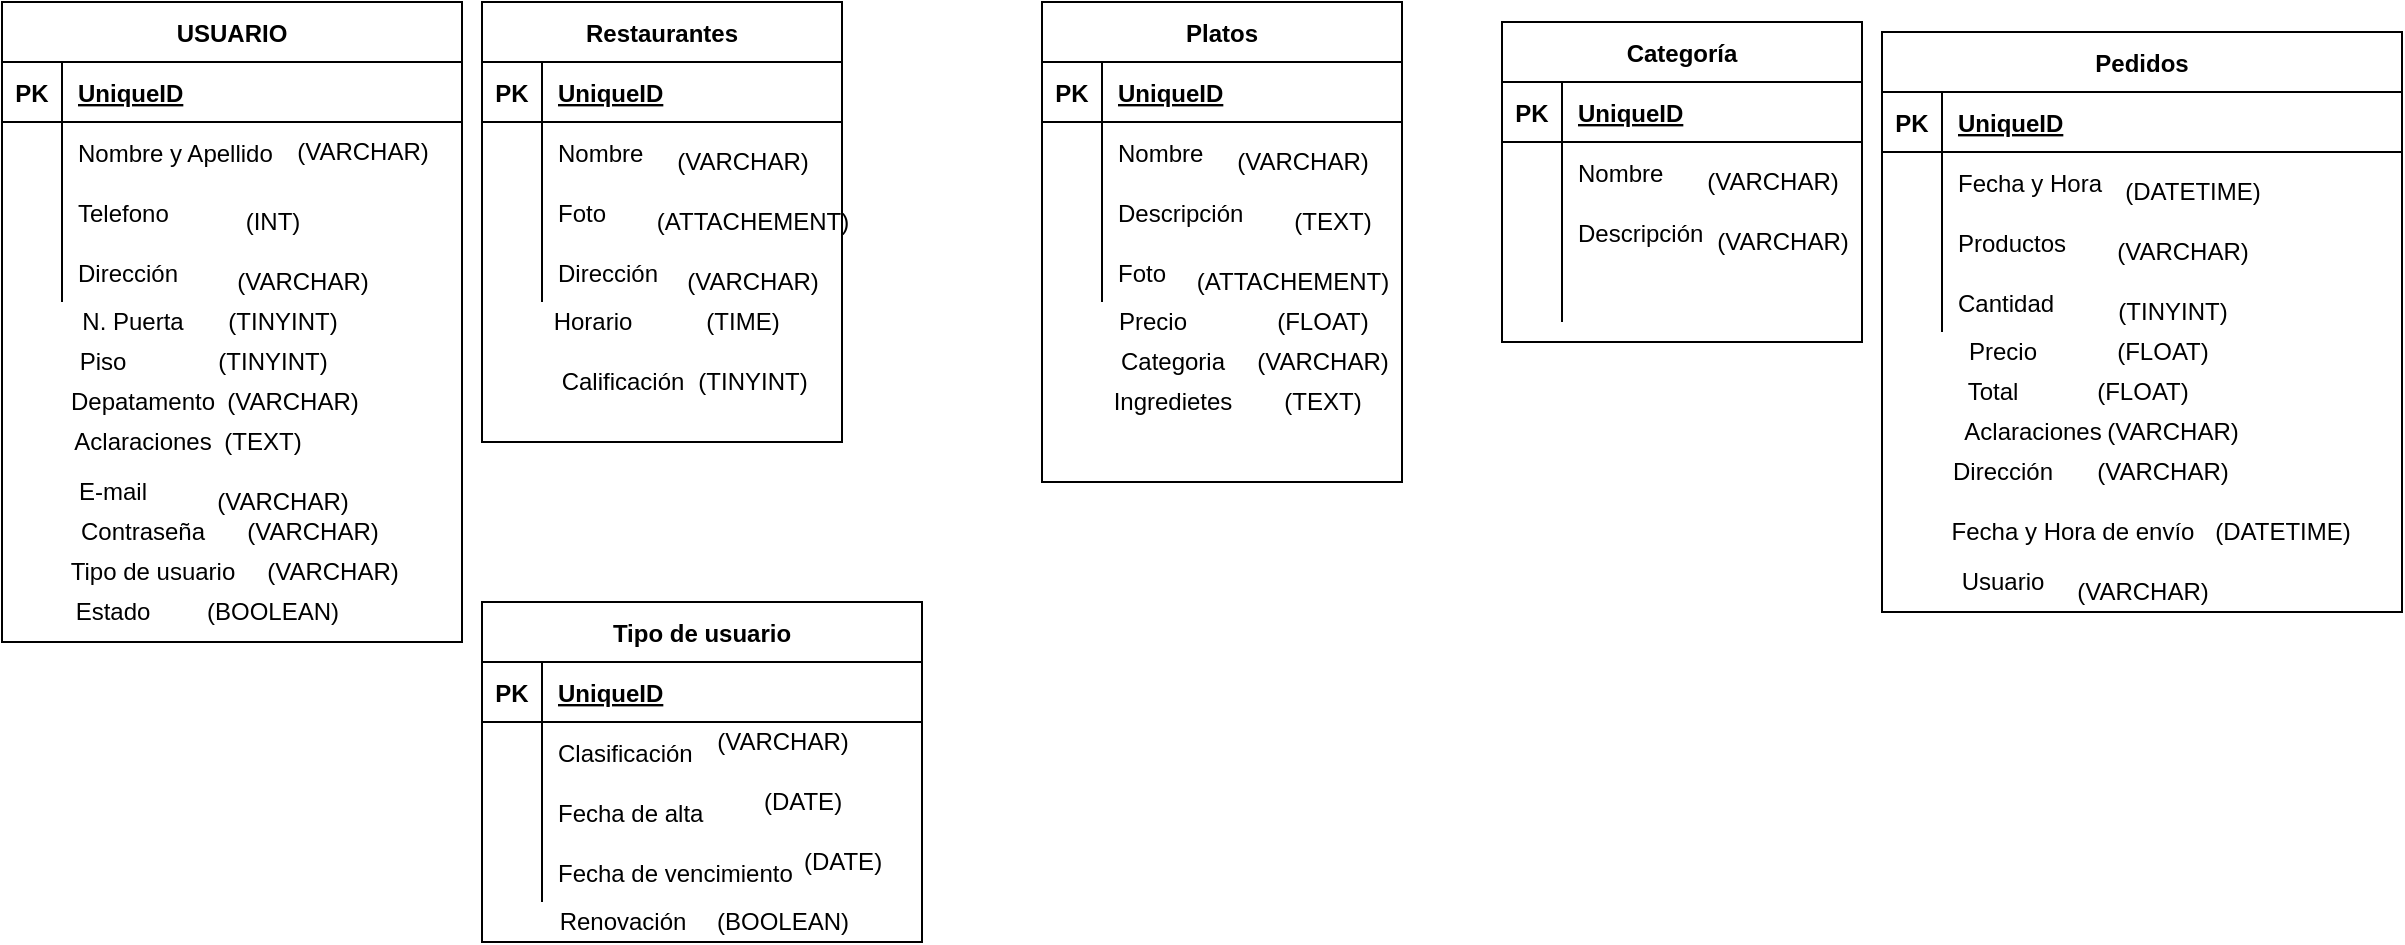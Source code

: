 <mxfile version="14.5.1" type="device"><diagram id="crkrDCJFXQ_TlzI3vrUz" name="Page-1"><mxGraphModel dx="2316" dy="540" grid="1" gridSize="10" guides="1" tooltips="1" connect="1" arrows="1" fold="1" page="1" pageScale="1" pageWidth="850" pageHeight="1100" math="0" shadow="0"><root><mxCell id="0"/><mxCell id="1" parent="0"/><mxCell id="PZt4VEwoONjxv8NdzKE9-1" value="Restaurantes" style="shape=table;startSize=30;container=1;collapsible=1;childLayout=tableLayout;fixedRows=1;rowLines=0;fontStyle=1;align=center;resizeLast=1;" vertex="1" parent="1"><mxGeometry x="210" y="190" width="180" height="220" as="geometry"/></mxCell><mxCell id="PZt4VEwoONjxv8NdzKE9-2" value="" style="shape=partialRectangle;collapsible=0;dropTarget=0;pointerEvents=0;fillColor=none;top=0;left=0;bottom=1;right=0;points=[[0,0.5],[1,0.5]];portConstraint=eastwest;" vertex="1" parent="PZt4VEwoONjxv8NdzKE9-1"><mxGeometry y="30" width="180" height="30" as="geometry"/></mxCell><mxCell id="PZt4VEwoONjxv8NdzKE9-3" value="PK" style="shape=partialRectangle;connectable=0;fillColor=none;top=0;left=0;bottom=0;right=0;fontStyle=1;overflow=hidden;" vertex="1" parent="PZt4VEwoONjxv8NdzKE9-2"><mxGeometry width="30" height="30" as="geometry"/></mxCell><mxCell id="PZt4VEwoONjxv8NdzKE9-4" value="UniqueID" style="shape=partialRectangle;connectable=0;fillColor=none;top=0;left=0;bottom=0;right=0;align=left;spacingLeft=6;fontStyle=5;overflow=hidden;" vertex="1" parent="PZt4VEwoONjxv8NdzKE9-2"><mxGeometry x="30" width="150" height="30" as="geometry"/></mxCell><mxCell id="PZt4VEwoONjxv8NdzKE9-5" value="" style="shape=partialRectangle;collapsible=0;dropTarget=0;pointerEvents=0;fillColor=none;top=0;left=0;bottom=0;right=0;points=[[0,0.5],[1,0.5]];portConstraint=eastwest;" vertex="1" parent="PZt4VEwoONjxv8NdzKE9-1"><mxGeometry y="60" width="180" height="30" as="geometry"/></mxCell><mxCell id="PZt4VEwoONjxv8NdzKE9-6" value="" style="shape=partialRectangle;connectable=0;fillColor=none;top=0;left=0;bottom=0;right=0;editable=1;overflow=hidden;" vertex="1" parent="PZt4VEwoONjxv8NdzKE9-5"><mxGeometry width="30" height="30" as="geometry"/></mxCell><mxCell id="PZt4VEwoONjxv8NdzKE9-7" value="Nombre" style="shape=partialRectangle;connectable=0;fillColor=none;top=0;left=0;bottom=0;right=0;align=left;spacingLeft=6;overflow=hidden;" vertex="1" parent="PZt4VEwoONjxv8NdzKE9-5"><mxGeometry x="30" width="150" height="30" as="geometry"/></mxCell><mxCell id="PZt4VEwoONjxv8NdzKE9-8" value="" style="shape=partialRectangle;collapsible=0;dropTarget=0;pointerEvents=0;fillColor=none;top=0;left=0;bottom=0;right=0;points=[[0,0.5],[1,0.5]];portConstraint=eastwest;" vertex="1" parent="PZt4VEwoONjxv8NdzKE9-1"><mxGeometry y="90" width="180" height="30" as="geometry"/></mxCell><mxCell id="PZt4VEwoONjxv8NdzKE9-9" value="" style="shape=partialRectangle;connectable=0;fillColor=none;top=0;left=0;bottom=0;right=0;editable=1;overflow=hidden;" vertex="1" parent="PZt4VEwoONjxv8NdzKE9-8"><mxGeometry width="30" height="30" as="geometry"/></mxCell><mxCell id="PZt4VEwoONjxv8NdzKE9-10" value="Foto" style="shape=partialRectangle;connectable=0;fillColor=none;top=0;left=0;bottom=0;right=0;align=left;spacingLeft=6;overflow=hidden;" vertex="1" parent="PZt4VEwoONjxv8NdzKE9-8"><mxGeometry x="30" width="150" height="30" as="geometry"/></mxCell><mxCell id="PZt4VEwoONjxv8NdzKE9-11" value="" style="shape=partialRectangle;collapsible=0;dropTarget=0;pointerEvents=0;fillColor=none;top=0;left=0;bottom=0;right=0;points=[[0,0.5],[1,0.5]];portConstraint=eastwest;" vertex="1" parent="PZt4VEwoONjxv8NdzKE9-1"><mxGeometry y="120" width="180" height="30" as="geometry"/></mxCell><mxCell id="PZt4VEwoONjxv8NdzKE9-12" value="" style="shape=partialRectangle;connectable=0;fillColor=none;top=0;left=0;bottom=0;right=0;editable=1;overflow=hidden;" vertex="1" parent="PZt4VEwoONjxv8NdzKE9-11"><mxGeometry width="30" height="30" as="geometry"/></mxCell><mxCell id="PZt4VEwoONjxv8NdzKE9-13" value="Dirección" style="shape=partialRectangle;connectable=0;fillColor=none;top=0;left=0;bottom=0;right=0;align=left;spacingLeft=6;overflow=hidden;" vertex="1" parent="PZt4VEwoONjxv8NdzKE9-11"><mxGeometry x="30" width="150" height="30" as="geometry"/></mxCell><mxCell id="PZt4VEwoONjxv8NdzKE9-28" value="Horario" style="text;html=1;align=center;verticalAlign=middle;resizable=0;points=[];autosize=1;" vertex="1" parent="1"><mxGeometry x="240" y="340" width="50" height="20" as="geometry"/></mxCell><mxCell id="PZt4VEwoONjxv8NdzKE9-29" value="Calificación" style="text;html=1;align=center;verticalAlign=middle;resizable=0;points=[];autosize=1;" vertex="1" parent="1"><mxGeometry x="240" y="370" width="80" height="20" as="geometry"/></mxCell><mxCell id="PZt4VEwoONjxv8NdzKE9-30" value="Platos" style="shape=table;startSize=30;container=1;collapsible=1;childLayout=tableLayout;fixedRows=1;rowLines=0;fontStyle=1;align=center;resizeLast=1;" vertex="1" parent="1"><mxGeometry x="490" y="190" width="180" height="240" as="geometry"/></mxCell><mxCell id="PZt4VEwoONjxv8NdzKE9-31" value="" style="shape=partialRectangle;collapsible=0;dropTarget=0;pointerEvents=0;fillColor=none;top=0;left=0;bottom=1;right=0;points=[[0,0.5],[1,0.5]];portConstraint=eastwest;" vertex="1" parent="PZt4VEwoONjxv8NdzKE9-30"><mxGeometry y="30" width="180" height="30" as="geometry"/></mxCell><mxCell id="PZt4VEwoONjxv8NdzKE9-32" value="PK" style="shape=partialRectangle;connectable=0;fillColor=none;top=0;left=0;bottom=0;right=0;fontStyle=1;overflow=hidden;" vertex="1" parent="PZt4VEwoONjxv8NdzKE9-31"><mxGeometry width="30" height="30" as="geometry"/></mxCell><mxCell id="PZt4VEwoONjxv8NdzKE9-33" value="UniqueID" style="shape=partialRectangle;connectable=0;fillColor=none;top=0;left=0;bottom=0;right=0;align=left;spacingLeft=6;fontStyle=5;overflow=hidden;" vertex="1" parent="PZt4VEwoONjxv8NdzKE9-31"><mxGeometry x="30" width="150" height="30" as="geometry"/></mxCell><mxCell id="PZt4VEwoONjxv8NdzKE9-34" value="" style="shape=partialRectangle;collapsible=0;dropTarget=0;pointerEvents=0;fillColor=none;top=0;left=0;bottom=0;right=0;points=[[0,0.5],[1,0.5]];portConstraint=eastwest;" vertex="1" parent="PZt4VEwoONjxv8NdzKE9-30"><mxGeometry y="60" width="180" height="30" as="geometry"/></mxCell><mxCell id="PZt4VEwoONjxv8NdzKE9-35" value="" style="shape=partialRectangle;connectable=0;fillColor=none;top=0;left=0;bottom=0;right=0;editable=1;overflow=hidden;" vertex="1" parent="PZt4VEwoONjxv8NdzKE9-34"><mxGeometry width="30" height="30" as="geometry"/></mxCell><mxCell id="PZt4VEwoONjxv8NdzKE9-36" value="Nombre" style="shape=partialRectangle;connectable=0;fillColor=none;top=0;left=0;bottom=0;right=0;align=left;spacingLeft=6;overflow=hidden;" vertex="1" parent="PZt4VEwoONjxv8NdzKE9-34"><mxGeometry x="30" width="150" height="30" as="geometry"/></mxCell><mxCell id="PZt4VEwoONjxv8NdzKE9-37" value="" style="shape=partialRectangle;collapsible=0;dropTarget=0;pointerEvents=0;fillColor=none;top=0;left=0;bottom=0;right=0;points=[[0,0.5],[1,0.5]];portConstraint=eastwest;" vertex="1" parent="PZt4VEwoONjxv8NdzKE9-30"><mxGeometry y="90" width="180" height="30" as="geometry"/></mxCell><mxCell id="PZt4VEwoONjxv8NdzKE9-38" value="" style="shape=partialRectangle;connectable=0;fillColor=none;top=0;left=0;bottom=0;right=0;editable=1;overflow=hidden;" vertex="1" parent="PZt4VEwoONjxv8NdzKE9-37"><mxGeometry width="30" height="30" as="geometry"/></mxCell><mxCell id="PZt4VEwoONjxv8NdzKE9-39" value="Descripción" style="shape=partialRectangle;connectable=0;fillColor=none;top=0;left=0;bottom=0;right=0;align=left;spacingLeft=6;overflow=hidden;" vertex="1" parent="PZt4VEwoONjxv8NdzKE9-37"><mxGeometry x="30" width="150" height="30" as="geometry"/></mxCell><mxCell id="PZt4VEwoONjxv8NdzKE9-40" value="" style="shape=partialRectangle;collapsible=0;dropTarget=0;pointerEvents=0;fillColor=none;top=0;left=0;bottom=0;right=0;points=[[0,0.5],[1,0.5]];portConstraint=eastwest;" vertex="1" parent="PZt4VEwoONjxv8NdzKE9-30"><mxGeometry y="120" width="180" height="30" as="geometry"/></mxCell><mxCell id="PZt4VEwoONjxv8NdzKE9-41" value="" style="shape=partialRectangle;connectable=0;fillColor=none;top=0;left=0;bottom=0;right=0;editable=1;overflow=hidden;" vertex="1" parent="PZt4VEwoONjxv8NdzKE9-40"><mxGeometry width="30" height="30" as="geometry"/></mxCell><mxCell id="PZt4VEwoONjxv8NdzKE9-42" value="Foto" style="shape=partialRectangle;connectable=0;fillColor=none;top=0;left=0;bottom=0;right=0;align=left;spacingLeft=6;overflow=hidden;" vertex="1" parent="PZt4VEwoONjxv8NdzKE9-40"><mxGeometry x="30" width="150" height="30" as="geometry"/></mxCell><mxCell id="PZt4VEwoONjxv8NdzKE9-43" value="Precio" style="text;html=1;align=center;verticalAlign=middle;resizable=0;points=[];autosize=1;" vertex="1" parent="1"><mxGeometry x="520" y="340" width="50" height="20" as="geometry"/></mxCell><mxCell id="PZt4VEwoONjxv8NdzKE9-44" value="Categoria" style="text;html=1;align=center;verticalAlign=middle;resizable=0;points=[];autosize=1;" vertex="1" parent="1"><mxGeometry x="520" y="360" width="70" height="20" as="geometry"/></mxCell><mxCell id="PZt4VEwoONjxv8NdzKE9-45" value="Categoría" style="shape=table;startSize=30;container=1;collapsible=1;childLayout=tableLayout;fixedRows=1;rowLines=0;fontStyle=1;align=center;resizeLast=1;" vertex="1" parent="1"><mxGeometry x="720" y="200" width="180" height="160" as="geometry"/></mxCell><mxCell id="PZt4VEwoONjxv8NdzKE9-46" value="" style="shape=partialRectangle;collapsible=0;dropTarget=0;pointerEvents=0;fillColor=none;top=0;left=0;bottom=1;right=0;points=[[0,0.5],[1,0.5]];portConstraint=eastwest;" vertex="1" parent="PZt4VEwoONjxv8NdzKE9-45"><mxGeometry y="30" width="180" height="30" as="geometry"/></mxCell><mxCell id="PZt4VEwoONjxv8NdzKE9-47" value="PK" style="shape=partialRectangle;connectable=0;fillColor=none;top=0;left=0;bottom=0;right=0;fontStyle=1;overflow=hidden;" vertex="1" parent="PZt4VEwoONjxv8NdzKE9-46"><mxGeometry width="30" height="30" as="geometry"/></mxCell><mxCell id="PZt4VEwoONjxv8NdzKE9-48" value="UniqueID" style="shape=partialRectangle;connectable=0;fillColor=none;top=0;left=0;bottom=0;right=0;align=left;spacingLeft=6;fontStyle=5;overflow=hidden;" vertex="1" parent="PZt4VEwoONjxv8NdzKE9-46"><mxGeometry x="30" width="150" height="30" as="geometry"/></mxCell><mxCell id="PZt4VEwoONjxv8NdzKE9-49" value="" style="shape=partialRectangle;collapsible=0;dropTarget=0;pointerEvents=0;fillColor=none;top=0;left=0;bottom=0;right=0;points=[[0,0.5],[1,0.5]];portConstraint=eastwest;" vertex="1" parent="PZt4VEwoONjxv8NdzKE9-45"><mxGeometry y="60" width="180" height="30" as="geometry"/></mxCell><mxCell id="PZt4VEwoONjxv8NdzKE9-50" value="" style="shape=partialRectangle;connectable=0;fillColor=none;top=0;left=0;bottom=0;right=0;editable=1;overflow=hidden;" vertex="1" parent="PZt4VEwoONjxv8NdzKE9-49"><mxGeometry width="30" height="30" as="geometry"/></mxCell><mxCell id="PZt4VEwoONjxv8NdzKE9-51" value="Nombre" style="shape=partialRectangle;connectable=0;fillColor=none;top=0;left=0;bottom=0;right=0;align=left;spacingLeft=6;overflow=hidden;" vertex="1" parent="PZt4VEwoONjxv8NdzKE9-49"><mxGeometry x="30" width="150" height="30" as="geometry"/></mxCell><mxCell id="PZt4VEwoONjxv8NdzKE9-52" value="" style="shape=partialRectangle;collapsible=0;dropTarget=0;pointerEvents=0;fillColor=none;top=0;left=0;bottom=0;right=0;points=[[0,0.5],[1,0.5]];portConstraint=eastwest;" vertex="1" parent="PZt4VEwoONjxv8NdzKE9-45"><mxGeometry y="90" width="180" height="30" as="geometry"/></mxCell><mxCell id="PZt4VEwoONjxv8NdzKE9-53" value="" style="shape=partialRectangle;connectable=0;fillColor=none;top=0;left=0;bottom=0;right=0;editable=1;overflow=hidden;" vertex="1" parent="PZt4VEwoONjxv8NdzKE9-52"><mxGeometry width="30" height="30" as="geometry"/></mxCell><mxCell id="PZt4VEwoONjxv8NdzKE9-54" value="Descripción" style="shape=partialRectangle;connectable=0;fillColor=none;top=0;left=0;bottom=0;right=0;align=left;spacingLeft=6;overflow=hidden;" vertex="1" parent="PZt4VEwoONjxv8NdzKE9-52"><mxGeometry x="30" width="150" height="30" as="geometry"/></mxCell><mxCell id="PZt4VEwoONjxv8NdzKE9-55" value="" style="shape=partialRectangle;collapsible=0;dropTarget=0;pointerEvents=0;fillColor=none;top=0;left=0;bottom=0;right=0;points=[[0,0.5],[1,0.5]];portConstraint=eastwest;" vertex="1" parent="PZt4VEwoONjxv8NdzKE9-45"><mxGeometry y="120" width="180" height="30" as="geometry"/></mxCell><mxCell id="PZt4VEwoONjxv8NdzKE9-56" value="" style="shape=partialRectangle;connectable=0;fillColor=none;top=0;left=0;bottom=0;right=0;editable=1;overflow=hidden;" vertex="1" parent="PZt4VEwoONjxv8NdzKE9-55"><mxGeometry width="30" height="30" as="geometry"/></mxCell><mxCell id="PZt4VEwoONjxv8NdzKE9-57" value="" style="shape=partialRectangle;connectable=0;fillColor=none;top=0;left=0;bottom=0;right=0;align=left;spacingLeft=6;overflow=hidden;" vertex="1" parent="PZt4VEwoONjxv8NdzKE9-55"><mxGeometry x="30" width="150" height="30" as="geometry"/></mxCell><mxCell id="PZt4VEwoONjxv8NdzKE9-58" value="Ingredietes" style="text;html=1;align=center;verticalAlign=middle;resizable=0;points=[];autosize=1;" vertex="1" parent="1"><mxGeometry x="520" y="380" width="70" height="20" as="geometry"/></mxCell><mxCell id="PZt4VEwoONjxv8NdzKE9-59" value="Pedidos" style="shape=table;startSize=30;container=1;collapsible=1;childLayout=tableLayout;fixedRows=1;rowLines=0;fontStyle=1;align=center;resizeLast=1;" vertex="1" parent="1"><mxGeometry x="910" y="205" width="260" height="290" as="geometry"/></mxCell><mxCell id="PZt4VEwoONjxv8NdzKE9-60" value="" style="shape=partialRectangle;collapsible=0;dropTarget=0;pointerEvents=0;fillColor=none;top=0;left=0;bottom=1;right=0;points=[[0,0.5],[1,0.5]];portConstraint=eastwest;" vertex="1" parent="PZt4VEwoONjxv8NdzKE9-59"><mxGeometry y="30" width="260" height="30" as="geometry"/></mxCell><mxCell id="PZt4VEwoONjxv8NdzKE9-61" value="PK" style="shape=partialRectangle;connectable=0;fillColor=none;top=0;left=0;bottom=0;right=0;fontStyle=1;overflow=hidden;" vertex="1" parent="PZt4VEwoONjxv8NdzKE9-60"><mxGeometry width="30" height="30" as="geometry"/></mxCell><mxCell id="PZt4VEwoONjxv8NdzKE9-62" value="UniqueID" style="shape=partialRectangle;connectable=0;fillColor=none;top=0;left=0;bottom=0;right=0;align=left;spacingLeft=6;fontStyle=5;overflow=hidden;" vertex="1" parent="PZt4VEwoONjxv8NdzKE9-60"><mxGeometry x="30" width="230" height="30" as="geometry"/></mxCell><mxCell id="PZt4VEwoONjxv8NdzKE9-63" value="" style="shape=partialRectangle;collapsible=0;dropTarget=0;pointerEvents=0;fillColor=none;top=0;left=0;bottom=0;right=0;points=[[0,0.5],[1,0.5]];portConstraint=eastwest;" vertex="1" parent="PZt4VEwoONjxv8NdzKE9-59"><mxGeometry y="60" width="260" height="30" as="geometry"/></mxCell><mxCell id="PZt4VEwoONjxv8NdzKE9-64" value="" style="shape=partialRectangle;connectable=0;fillColor=none;top=0;left=0;bottom=0;right=0;editable=1;overflow=hidden;" vertex="1" parent="PZt4VEwoONjxv8NdzKE9-63"><mxGeometry width="30" height="30" as="geometry"/></mxCell><mxCell id="PZt4VEwoONjxv8NdzKE9-65" value="Fecha y Hora" style="shape=partialRectangle;connectable=0;fillColor=none;top=0;left=0;bottom=0;right=0;align=left;spacingLeft=6;overflow=hidden;" vertex="1" parent="PZt4VEwoONjxv8NdzKE9-63"><mxGeometry x="30" width="230" height="30" as="geometry"/></mxCell><mxCell id="PZt4VEwoONjxv8NdzKE9-66" value="" style="shape=partialRectangle;collapsible=0;dropTarget=0;pointerEvents=0;fillColor=none;top=0;left=0;bottom=0;right=0;points=[[0,0.5],[1,0.5]];portConstraint=eastwest;" vertex="1" parent="PZt4VEwoONjxv8NdzKE9-59"><mxGeometry y="90" width="260" height="30" as="geometry"/></mxCell><mxCell id="PZt4VEwoONjxv8NdzKE9-67" value="" style="shape=partialRectangle;connectable=0;fillColor=none;top=0;left=0;bottom=0;right=0;editable=1;overflow=hidden;" vertex="1" parent="PZt4VEwoONjxv8NdzKE9-66"><mxGeometry width="30" height="30" as="geometry"/></mxCell><mxCell id="PZt4VEwoONjxv8NdzKE9-68" value="Productos" style="shape=partialRectangle;connectable=0;fillColor=none;top=0;left=0;bottom=0;right=0;align=left;spacingLeft=6;overflow=hidden;" vertex="1" parent="PZt4VEwoONjxv8NdzKE9-66"><mxGeometry x="30" width="230" height="30" as="geometry"/></mxCell><mxCell id="PZt4VEwoONjxv8NdzKE9-69" value="" style="shape=partialRectangle;collapsible=0;dropTarget=0;pointerEvents=0;fillColor=none;top=0;left=0;bottom=0;right=0;points=[[0,0.5],[1,0.5]];portConstraint=eastwest;" vertex="1" parent="PZt4VEwoONjxv8NdzKE9-59"><mxGeometry y="120" width="260" height="30" as="geometry"/></mxCell><mxCell id="PZt4VEwoONjxv8NdzKE9-70" value="" style="shape=partialRectangle;connectable=0;fillColor=none;top=0;left=0;bottom=0;right=0;editable=1;overflow=hidden;" vertex="1" parent="PZt4VEwoONjxv8NdzKE9-69"><mxGeometry width="30" height="30" as="geometry"/></mxCell><mxCell id="PZt4VEwoONjxv8NdzKE9-71" value="Cantidad" style="shape=partialRectangle;connectable=0;fillColor=none;top=0;left=0;bottom=0;right=0;align=left;spacingLeft=6;overflow=hidden;" vertex="1" parent="PZt4VEwoONjxv8NdzKE9-69"><mxGeometry x="30" width="230" height="30" as="geometry"/></mxCell><mxCell id="PZt4VEwoONjxv8NdzKE9-73" value="Precio" style="text;html=1;align=center;verticalAlign=middle;resizable=0;points=[];autosize=1;" vertex="1" parent="1"><mxGeometry x="945" y="355" width="50" height="20" as="geometry"/></mxCell><mxCell id="PZt4VEwoONjxv8NdzKE9-74" value="Total" style="text;html=1;align=center;verticalAlign=middle;resizable=0;points=[];autosize=1;" vertex="1" parent="1"><mxGeometry x="945" y="375" width="40" height="20" as="geometry"/></mxCell><mxCell id="PZt4VEwoONjxv8NdzKE9-75" value="Aclaraciones" style="text;html=1;align=center;verticalAlign=middle;resizable=0;points=[];autosize=1;" vertex="1" parent="1"><mxGeometry x="945" y="395" width="80" height="20" as="geometry"/></mxCell><mxCell id="PZt4VEwoONjxv8NdzKE9-76" value="Dirección" style="text;html=1;align=center;verticalAlign=middle;resizable=0;points=[];autosize=1;" vertex="1" parent="1"><mxGeometry x="935" y="415" width="70" height="20" as="geometry"/></mxCell><mxCell id="PZt4VEwoONjxv8NdzKE9-77" value="Fecha y Hora de envío" style="text;html=1;align=center;verticalAlign=middle;resizable=0;points=[];autosize=1;" vertex="1" parent="1"><mxGeometry x="935" y="445" width="140" height="20" as="geometry"/></mxCell><mxCell id="PZt4VEwoONjxv8NdzKE9-78" value="(VARCHAR)" style="text;html=1;align=center;verticalAlign=middle;resizable=0;points=[];autosize=1;" vertex="1" parent="1"><mxGeometry x="300" y="260" width="80" height="20" as="geometry"/></mxCell><mxCell id="PZt4VEwoONjxv8NdzKE9-79" value="(VARCHAR)" style="text;html=1;align=center;verticalAlign=middle;resizable=0;points=[];autosize=1;" vertex="1" parent="1"><mxGeometry x="815" y="270" width="80" height="20" as="geometry"/></mxCell><mxCell id="PZt4VEwoONjxv8NdzKE9-80" value="(VARCHAR)" style="text;html=1;align=center;verticalAlign=middle;resizable=0;points=[];autosize=1;" vertex="1" parent="1"><mxGeometry x="580" y="260" width="80" height="20" as="geometry"/></mxCell><mxCell id="PZt4VEwoONjxv8NdzKE9-81" value="(VARCHAR)" style="text;html=1;align=center;verticalAlign=middle;resizable=0;points=[];autosize=1;" vertex="1" parent="1"><mxGeometry x="305" y="320" width="80" height="20" as="geometry"/></mxCell><mxCell id="PZt4VEwoONjxv8NdzKE9-82" value="(ATTACHEMENT)" style="text;html=1;align=center;verticalAlign=middle;resizable=0;points=[];autosize=1;" vertex="1" parent="1"><mxGeometry x="290" y="290" width="110" height="20" as="geometry"/></mxCell><mxCell id="PZt4VEwoONjxv8NdzKE9-84" value="(ATTACHEMENT)" style="text;html=1;align=center;verticalAlign=middle;resizable=0;points=[];autosize=1;" vertex="1" parent="1"><mxGeometry x="560" y="320" width="110" height="20" as="geometry"/></mxCell><mxCell id="PZt4VEwoONjxv8NdzKE9-85" value="(TIME)" style="text;html=1;align=center;verticalAlign=middle;resizable=0;points=[];autosize=1;" vertex="1" parent="1"><mxGeometry x="315" y="340" width="50" height="20" as="geometry"/></mxCell><mxCell id="PZt4VEwoONjxv8NdzKE9-86" value="(TINYINT)" style="text;html=1;align=center;verticalAlign=middle;resizable=0;points=[];autosize=1;" vertex="1" parent="1"><mxGeometry x="310" y="370" width="70" height="20" as="geometry"/></mxCell><mxCell id="PZt4VEwoONjxv8NdzKE9-87" value="(TEXT)" style="text;html=1;align=center;verticalAlign=middle;resizable=0;points=[];autosize=1;" vertex="1" parent="1"><mxGeometry x="610" y="290" width="50" height="20" as="geometry"/></mxCell><mxCell id="PZt4VEwoONjxv8NdzKE9-88" value="(VARCHAR)" style="text;html=1;align=center;verticalAlign=middle;resizable=0;points=[];autosize=1;" vertex="1" parent="1"><mxGeometry x="820" y="300" width="80" height="20" as="geometry"/></mxCell><mxCell id="PZt4VEwoONjxv8NdzKE9-90" value="(VARCHAR)" style="text;html=1;align=center;verticalAlign=middle;resizable=0;points=[];autosize=1;" vertex="1" parent="1"><mxGeometry x="590" y="360" width="80" height="20" as="geometry"/></mxCell><mxCell id="PZt4VEwoONjxv8NdzKE9-91" value="(TEXT)" style="text;html=1;align=center;verticalAlign=middle;resizable=0;points=[];autosize=1;" vertex="1" parent="1"><mxGeometry x="605" y="380" width="50" height="20" as="geometry"/></mxCell><mxCell id="PZt4VEwoONjxv8NdzKE9-92" value="(DATETIME)" style="text;html=1;align=center;verticalAlign=middle;resizable=0;points=[];autosize=1;" vertex="1" parent="1"><mxGeometry x="1025" y="275" width="80" height="20" as="geometry"/></mxCell><mxCell id="PZt4VEwoONjxv8NdzKE9-94" value="(DATETIME)" style="text;html=1;align=center;verticalAlign=middle;resizable=0;points=[];autosize=1;" vertex="1" parent="1"><mxGeometry x="1070" y="445" width="80" height="20" as="geometry"/></mxCell><mxCell id="PZt4VEwoONjxv8NdzKE9-98" value="(VARCHAR)" style="text;html=1;align=center;verticalAlign=middle;resizable=0;points=[];autosize=1;" vertex="1" parent="1"><mxGeometry x="1020" y="305" width="80" height="20" as="geometry"/></mxCell><mxCell id="PZt4VEwoONjxv8NdzKE9-99" value="(TINYINT)" style="text;html=1;align=center;verticalAlign=middle;resizable=0;points=[];autosize=1;" vertex="1" parent="1"><mxGeometry x="1020" y="335" width="70" height="20" as="geometry"/></mxCell><mxCell id="PZt4VEwoONjxv8NdzKE9-101" value="(FLOAT)" style="text;html=1;align=center;verticalAlign=middle;resizable=0;points=[];autosize=1;" vertex="1" parent="1"><mxGeometry x="1010" y="375" width="60" height="20" as="geometry"/></mxCell><mxCell id="PZt4VEwoONjxv8NdzKE9-102" value="(VARCHAR)" style="text;html=1;align=center;verticalAlign=middle;resizable=0;points=[];autosize=1;" vertex="1" parent="1"><mxGeometry x="1015" y="395" width="80" height="20" as="geometry"/></mxCell><mxCell id="PZt4VEwoONjxv8NdzKE9-103" value="(VARCHAR)" style="text;html=1;align=center;verticalAlign=middle;resizable=0;points=[];autosize=1;" vertex="1" parent="1"><mxGeometry x="1010" y="415" width="80" height="20" as="geometry"/></mxCell><mxCell id="PZt4VEwoONjxv8NdzKE9-104" value="(FLOAT)" style="text;html=1;align=center;verticalAlign=middle;resizable=0;points=[];autosize=1;" vertex="1" parent="1"><mxGeometry x="600" y="340" width="60" height="20" as="geometry"/></mxCell><mxCell id="PZt4VEwoONjxv8NdzKE9-105" value="(FLOAT)" style="text;html=1;align=center;verticalAlign=middle;resizable=0;points=[];autosize=1;" vertex="1" parent="1"><mxGeometry x="1020" y="355" width="60" height="20" as="geometry"/></mxCell><mxCell id="PZt4VEwoONjxv8NdzKE9-106" value="USUARIO" style="shape=table;startSize=30;container=1;collapsible=1;childLayout=tableLayout;fixedRows=1;rowLines=0;fontStyle=1;align=center;resizeLast=1;" vertex="1" parent="1"><mxGeometry x="-30" y="190" width="230" height="320" as="geometry"/></mxCell><mxCell id="PZt4VEwoONjxv8NdzKE9-107" value="" style="shape=partialRectangle;collapsible=0;dropTarget=0;pointerEvents=0;fillColor=none;top=0;left=0;bottom=1;right=0;points=[[0,0.5],[1,0.5]];portConstraint=eastwest;" vertex="1" parent="PZt4VEwoONjxv8NdzKE9-106"><mxGeometry y="30" width="230" height="30" as="geometry"/></mxCell><mxCell id="PZt4VEwoONjxv8NdzKE9-108" value="PK" style="shape=partialRectangle;connectable=0;fillColor=none;top=0;left=0;bottom=0;right=0;fontStyle=1;overflow=hidden;" vertex="1" parent="PZt4VEwoONjxv8NdzKE9-107"><mxGeometry width="30" height="30" as="geometry"/></mxCell><mxCell id="PZt4VEwoONjxv8NdzKE9-109" value="UniqueID" style="shape=partialRectangle;connectable=0;fillColor=none;top=0;left=0;bottom=0;right=0;align=left;spacingLeft=6;fontStyle=5;overflow=hidden;" vertex="1" parent="PZt4VEwoONjxv8NdzKE9-107"><mxGeometry x="30" width="200" height="30" as="geometry"/></mxCell><mxCell id="PZt4VEwoONjxv8NdzKE9-110" value="" style="shape=partialRectangle;collapsible=0;dropTarget=0;pointerEvents=0;fillColor=none;top=0;left=0;bottom=0;right=0;points=[[0,0.5],[1,0.5]];portConstraint=eastwest;" vertex="1" parent="PZt4VEwoONjxv8NdzKE9-106"><mxGeometry y="60" width="230" height="30" as="geometry"/></mxCell><mxCell id="PZt4VEwoONjxv8NdzKE9-111" value="" style="shape=partialRectangle;connectable=0;fillColor=none;top=0;left=0;bottom=0;right=0;editable=1;overflow=hidden;" vertex="1" parent="PZt4VEwoONjxv8NdzKE9-110"><mxGeometry width="30" height="30" as="geometry"/></mxCell><mxCell id="PZt4VEwoONjxv8NdzKE9-112" value="Nombre y Apellido" style="shape=partialRectangle;connectable=0;fillColor=none;top=0;left=0;bottom=0;right=0;align=left;spacingLeft=6;overflow=hidden;" vertex="1" parent="PZt4VEwoONjxv8NdzKE9-110"><mxGeometry x="30" width="200" height="30" as="geometry"/></mxCell><mxCell id="PZt4VEwoONjxv8NdzKE9-113" value="" style="shape=partialRectangle;collapsible=0;dropTarget=0;pointerEvents=0;fillColor=none;top=0;left=0;bottom=0;right=0;points=[[0,0.5],[1,0.5]];portConstraint=eastwest;" vertex="1" parent="PZt4VEwoONjxv8NdzKE9-106"><mxGeometry y="90" width="230" height="30" as="geometry"/></mxCell><mxCell id="PZt4VEwoONjxv8NdzKE9-114" value="" style="shape=partialRectangle;connectable=0;fillColor=none;top=0;left=0;bottom=0;right=0;editable=1;overflow=hidden;" vertex="1" parent="PZt4VEwoONjxv8NdzKE9-113"><mxGeometry width="30" height="30" as="geometry"/></mxCell><mxCell id="PZt4VEwoONjxv8NdzKE9-115" value="Telefono" style="shape=partialRectangle;connectable=0;fillColor=none;top=0;left=0;bottom=0;right=0;align=left;spacingLeft=6;overflow=hidden;" vertex="1" parent="PZt4VEwoONjxv8NdzKE9-113"><mxGeometry x="30" width="200" height="30" as="geometry"/></mxCell><mxCell id="PZt4VEwoONjxv8NdzKE9-116" value="" style="shape=partialRectangle;collapsible=0;dropTarget=0;pointerEvents=0;fillColor=none;top=0;left=0;bottom=0;right=0;points=[[0,0.5],[1,0.5]];portConstraint=eastwest;" vertex="1" parent="PZt4VEwoONjxv8NdzKE9-106"><mxGeometry y="120" width="230" height="30" as="geometry"/></mxCell><mxCell id="PZt4VEwoONjxv8NdzKE9-117" value="" style="shape=partialRectangle;connectable=0;fillColor=none;top=0;left=0;bottom=0;right=0;editable=1;overflow=hidden;" vertex="1" parent="PZt4VEwoONjxv8NdzKE9-116"><mxGeometry width="30" height="30" as="geometry"/></mxCell><mxCell id="PZt4VEwoONjxv8NdzKE9-118" value="Dirección" style="shape=partialRectangle;connectable=0;fillColor=none;top=0;left=0;bottom=0;right=0;align=left;spacingLeft=6;overflow=hidden;" vertex="1" parent="PZt4VEwoONjxv8NdzKE9-116"><mxGeometry x="30" width="200" height="30" as="geometry"/></mxCell><mxCell id="PZt4VEwoONjxv8NdzKE9-119" value="Usuario" style="text;html=1;align=center;verticalAlign=middle;resizable=0;points=[];autosize=1;" vertex="1" parent="1"><mxGeometry x="940" y="470" width="60" height="20" as="geometry"/></mxCell><mxCell id="PZt4VEwoONjxv8NdzKE9-120" value="(VARCHAR)" style="text;html=1;align=center;verticalAlign=middle;resizable=0;points=[];autosize=1;" vertex="1" parent="1"><mxGeometry x="1000" y="475" width="80" height="20" as="geometry"/></mxCell><mxCell id="PZt4VEwoONjxv8NdzKE9-121" value="Aclaraciones" style="text;html=1;align=center;verticalAlign=middle;resizable=0;points=[];autosize=1;" vertex="1" parent="1"><mxGeometry y="400" width="80" height="20" as="geometry"/></mxCell><mxCell id="PZt4VEwoONjxv8NdzKE9-122" value="E-mail" style="text;html=1;align=center;verticalAlign=middle;resizable=0;points=[];autosize=1;" vertex="1" parent="1"><mxGeometry y="425" width="50" height="20" as="geometry"/></mxCell><mxCell id="PZt4VEwoONjxv8NdzKE9-123" value="Contraseña" style="text;html=1;align=center;verticalAlign=middle;resizable=0;points=[];autosize=1;" vertex="1" parent="1"><mxGeometry y="445" width="80" height="20" as="geometry"/></mxCell><mxCell id="PZt4VEwoONjxv8NdzKE9-125" value="N. Puerta" style="text;html=1;align=center;verticalAlign=middle;resizable=0;points=[];autosize=1;" vertex="1" parent="1"><mxGeometry y="340" width="70" height="20" as="geometry"/></mxCell><mxCell id="PZt4VEwoONjxv8NdzKE9-126" value="Piso" style="text;html=1;align=center;verticalAlign=middle;resizable=0;points=[];autosize=1;" vertex="1" parent="1"><mxGeometry y="360" width="40" height="20" as="geometry"/></mxCell><mxCell id="PZt4VEwoONjxv8NdzKE9-128" value="Depatamento" style="text;html=1;align=center;verticalAlign=middle;resizable=0;points=[];autosize=1;" vertex="1" parent="1"><mxGeometry x="-5" y="380" width="90" height="20" as="geometry"/></mxCell><mxCell id="PZt4VEwoONjxv8NdzKE9-129" value="Tipo de usuario" style="text;html=1;align=center;verticalAlign=middle;resizable=0;points=[];autosize=1;" vertex="1" parent="1"><mxGeometry x="-5" y="465" width="100" height="20" as="geometry"/></mxCell><mxCell id="PZt4VEwoONjxv8NdzKE9-130" value="Estado" style="text;html=1;align=center;verticalAlign=middle;resizable=0;points=[];autosize=1;" vertex="1" parent="1"><mxGeometry y="485" width="50" height="20" as="geometry"/></mxCell><mxCell id="PZt4VEwoONjxv8NdzKE9-131" value="Tipo de usuario" style="shape=table;startSize=30;container=1;collapsible=1;childLayout=tableLayout;fixedRows=1;rowLines=0;fontStyle=1;align=center;resizeLast=1;" vertex="1" parent="1"><mxGeometry x="210" y="490" width="220" height="170" as="geometry"/></mxCell><mxCell id="PZt4VEwoONjxv8NdzKE9-132" value="" style="shape=partialRectangle;collapsible=0;dropTarget=0;pointerEvents=0;fillColor=none;top=0;left=0;bottom=1;right=0;points=[[0,0.5],[1,0.5]];portConstraint=eastwest;" vertex="1" parent="PZt4VEwoONjxv8NdzKE9-131"><mxGeometry y="30" width="220" height="30" as="geometry"/></mxCell><mxCell id="PZt4VEwoONjxv8NdzKE9-133" value="PK" style="shape=partialRectangle;connectable=0;fillColor=none;top=0;left=0;bottom=0;right=0;fontStyle=1;overflow=hidden;" vertex="1" parent="PZt4VEwoONjxv8NdzKE9-132"><mxGeometry width="30" height="30" as="geometry"/></mxCell><mxCell id="PZt4VEwoONjxv8NdzKE9-134" value="UniqueID" style="shape=partialRectangle;connectable=0;fillColor=none;top=0;left=0;bottom=0;right=0;align=left;spacingLeft=6;fontStyle=5;overflow=hidden;" vertex="1" parent="PZt4VEwoONjxv8NdzKE9-132"><mxGeometry x="30" width="190" height="30" as="geometry"/></mxCell><mxCell id="PZt4VEwoONjxv8NdzKE9-135" value="" style="shape=partialRectangle;collapsible=0;dropTarget=0;pointerEvents=0;fillColor=none;top=0;left=0;bottom=0;right=0;points=[[0,0.5],[1,0.5]];portConstraint=eastwest;" vertex="1" parent="PZt4VEwoONjxv8NdzKE9-131"><mxGeometry y="60" width="220" height="30" as="geometry"/></mxCell><mxCell id="PZt4VEwoONjxv8NdzKE9-136" value="" style="shape=partialRectangle;connectable=0;fillColor=none;top=0;left=0;bottom=0;right=0;editable=1;overflow=hidden;" vertex="1" parent="PZt4VEwoONjxv8NdzKE9-135"><mxGeometry width="30" height="30" as="geometry"/></mxCell><mxCell id="PZt4VEwoONjxv8NdzKE9-137" value="Clasificación" style="shape=partialRectangle;connectable=0;fillColor=none;top=0;left=0;bottom=0;right=0;align=left;spacingLeft=6;overflow=hidden;" vertex="1" parent="PZt4VEwoONjxv8NdzKE9-135"><mxGeometry x="30" width="190" height="30" as="geometry"/></mxCell><mxCell id="PZt4VEwoONjxv8NdzKE9-138" value="" style="shape=partialRectangle;collapsible=0;dropTarget=0;pointerEvents=0;fillColor=none;top=0;left=0;bottom=0;right=0;points=[[0,0.5],[1,0.5]];portConstraint=eastwest;" vertex="1" parent="PZt4VEwoONjxv8NdzKE9-131"><mxGeometry y="90" width="220" height="30" as="geometry"/></mxCell><mxCell id="PZt4VEwoONjxv8NdzKE9-139" value="" style="shape=partialRectangle;connectable=0;fillColor=none;top=0;left=0;bottom=0;right=0;editable=1;overflow=hidden;" vertex="1" parent="PZt4VEwoONjxv8NdzKE9-138"><mxGeometry width="30" height="30" as="geometry"/></mxCell><mxCell id="PZt4VEwoONjxv8NdzKE9-140" value="Fecha de alta" style="shape=partialRectangle;connectable=0;fillColor=none;top=0;left=0;bottom=0;right=0;align=left;spacingLeft=6;overflow=hidden;" vertex="1" parent="PZt4VEwoONjxv8NdzKE9-138"><mxGeometry x="30" width="190" height="30" as="geometry"/></mxCell><mxCell id="PZt4VEwoONjxv8NdzKE9-141" value="" style="shape=partialRectangle;collapsible=0;dropTarget=0;pointerEvents=0;fillColor=none;top=0;left=0;bottom=0;right=0;points=[[0,0.5],[1,0.5]];portConstraint=eastwest;" vertex="1" parent="PZt4VEwoONjxv8NdzKE9-131"><mxGeometry y="120" width="220" height="30" as="geometry"/></mxCell><mxCell id="PZt4VEwoONjxv8NdzKE9-142" value="" style="shape=partialRectangle;connectable=0;fillColor=none;top=0;left=0;bottom=0;right=0;editable=1;overflow=hidden;" vertex="1" parent="PZt4VEwoONjxv8NdzKE9-141"><mxGeometry width="30" height="30" as="geometry"/></mxCell><mxCell id="PZt4VEwoONjxv8NdzKE9-143" value="Fecha de vencimiento" style="shape=partialRectangle;connectable=0;fillColor=none;top=0;left=0;bottom=0;right=0;align=left;spacingLeft=6;overflow=hidden;" vertex="1" parent="PZt4VEwoONjxv8NdzKE9-141"><mxGeometry x="30" width="190" height="30" as="geometry"/></mxCell><mxCell id="PZt4VEwoONjxv8NdzKE9-145" value="Renovación" style="text;html=1;align=center;verticalAlign=middle;resizable=0;points=[];autosize=1;" vertex="1" parent="1"><mxGeometry x="240" y="640" width="80" height="20" as="geometry"/></mxCell><mxCell id="PZt4VEwoONjxv8NdzKE9-160" value="(VARCHAR)" style="text;html=1;align=center;verticalAlign=middle;resizable=0;points=[];autosize=1;" vertex="1" parent="1"><mxGeometry x="110" y="255" width="80" height="20" as="geometry"/></mxCell><mxCell id="PZt4VEwoONjxv8NdzKE9-161" value="(VARCHAR)" style="text;html=1;align=center;verticalAlign=middle;resizable=0;points=[];autosize=1;" vertex="1" parent="1"><mxGeometry x="80" y="320" width="80" height="20" as="geometry"/></mxCell><mxCell id="PZt4VEwoONjxv8NdzKE9-162" value="(VARCHAR)" style="text;html=1;align=center;verticalAlign=middle;resizable=0;points=[];autosize=1;" vertex="1" parent="1"><mxGeometry x="70" y="430" width="80" height="20" as="geometry"/></mxCell><mxCell id="PZt4VEwoONjxv8NdzKE9-163" value="(VARCHAR)" style="text;html=1;align=center;verticalAlign=middle;resizable=0;points=[];autosize=1;" vertex="1" parent="1"><mxGeometry x="85" y="445" width="80" height="20" as="geometry"/></mxCell><mxCell id="PZt4VEwoONjxv8NdzKE9-164" value="(VARCHAR)" style="text;html=1;align=center;verticalAlign=middle;resizable=0;points=[];autosize=1;" vertex="1" parent="1"><mxGeometry x="95" y="465" width="80" height="20" as="geometry"/></mxCell><mxCell id="PZt4VEwoONjxv8NdzKE9-165" value="(TINYINT)" style="text;html=1;align=center;verticalAlign=middle;resizable=0;points=[];autosize=1;" vertex="1" parent="1"><mxGeometry x="75" y="340" width="70" height="20" as="geometry"/></mxCell><mxCell id="PZt4VEwoONjxv8NdzKE9-166" value="(INT)" style="text;html=1;align=center;verticalAlign=middle;resizable=0;points=[];autosize=1;" vertex="1" parent="1"><mxGeometry x="85" y="290" width="40" height="20" as="geometry"/></mxCell><mxCell id="PZt4VEwoONjxv8NdzKE9-167" value="(TINYINT)" style="text;html=1;align=center;verticalAlign=middle;resizable=0;points=[];autosize=1;" vertex="1" parent="1"><mxGeometry x="70" y="360" width="70" height="20" as="geometry"/></mxCell><mxCell id="PZt4VEwoONjxv8NdzKE9-168" value="(VARCHAR)" style="text;html=1;align=center;verticalAlign=middle;resizable=0;points=[];autosize=1;" vertex="1" parent="1"><mxGeometry x="75" y="380" width="80" height="20" as="geometry"/></mxCell><mxCell id="PZt4VEwoONjxv8NdzKE9-169" value="(TEXT)" style="text;html=1;align=center;verticalAlign=middle;resizable=0;points=[];autosize=1;" vertex="1" parent="1"><mxGeometry x="75" y="400" width="50" height="20" as="geometry"/></mxCell><mxCell id="PZt4VEwoONjxv8NdzKE9-170" value="(BOOLEAN)" style="text;html=1;align=center;verticalAlign=middle;resizable=0;points=[];autosize=1;" vertex="1" parent="1"><mxGeometry x="65" y="485" width="80" height="20" as="geometry"/></mxCell><mxCell id="PZt4VEwoONjxv8NdzKE9-171" value="(VARCHAR)" style="text;html=1;align=center;verticalAlign=middle;resizable=0;points=[];autosize=1;" vertex="1" parent="1"><mxGeometry x="320" y="550" width="80" height="20" as="geometry"/></mxCell><mxCell id="PZt4VEwoONjxv8NdzKE9-172" value="(DATE)" style="text;html=1;align=center;verticalAlign=middle;resizable=0;points=[];autosize=1;" vertex="1" parent="1"><mxGeometry x="345" y="580" width="50" height="20" as="geometry"/></mxCell><mxCell id="PZt4VEwoONjxv8NdzKE9-173" value="(DATE)" style="text;html=1;align=center;verticalAlign=middle;resizable=0;points=[];autosize=1;" vertex="1" parent="1"><mxGeometry x="365" y="610" width="50" height="20" as="geometry"/></mxCell><mxCell id="PZt4VEwoONjxv8NdzKE9-174" value="(BOOLEAN)" style="text;html=1;align=center;verticalAlign=middle;resizable=0;points=[];autosize=1;" vertex="1" parent="1"><mxGeometry x="320" y="640" width="80" height="20" as="geometry"/></mxCell></root></mxGraphModel></diagram></mxfile>